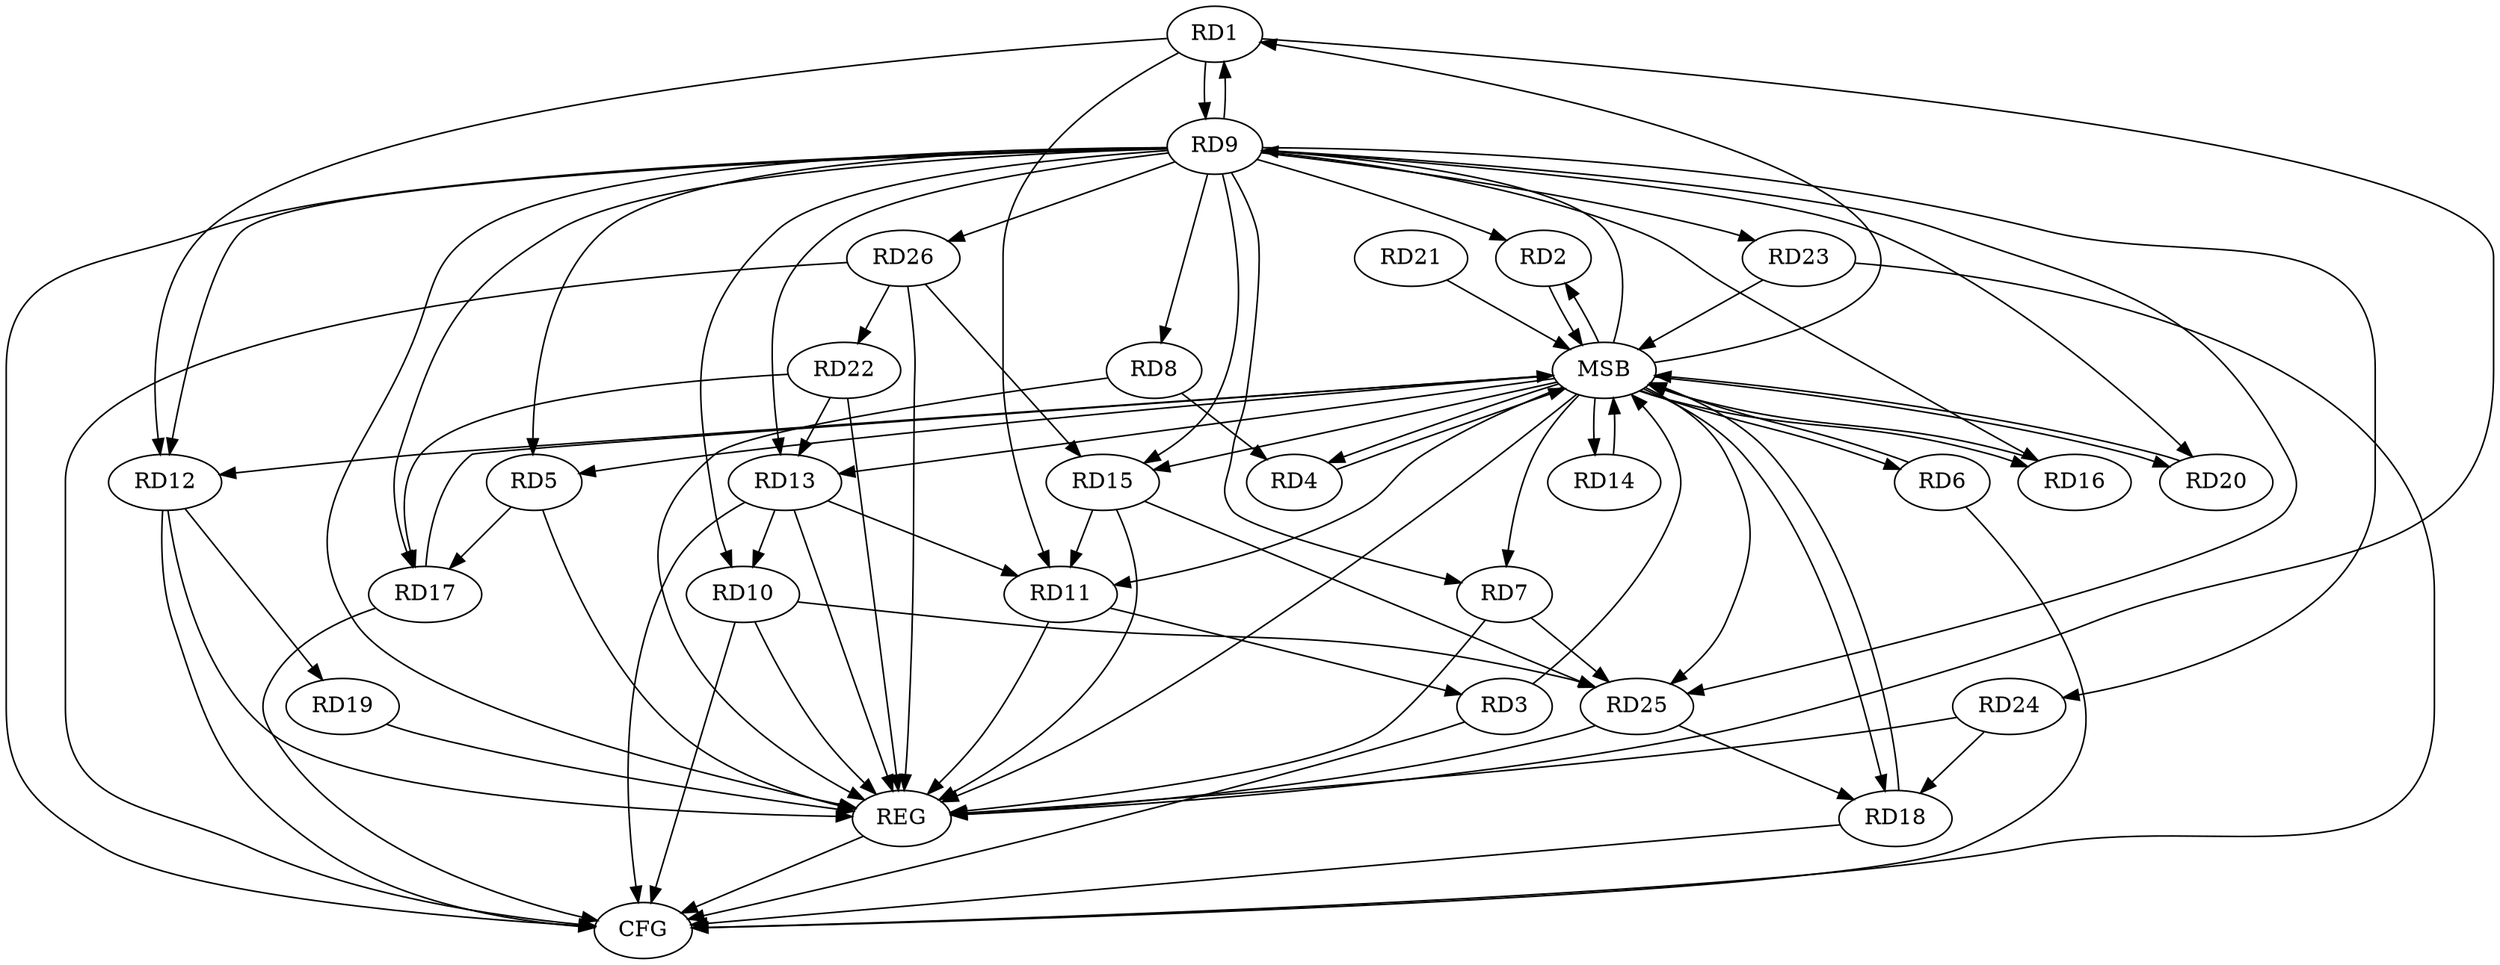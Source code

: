 strict digraph G {
  RD1 [ label="RD1" ];
  RD2 [ label="RD2" ];
  RD3 [ label="RD3" ];
  RD4 [ label="RD4" ];
  RD5 [ label="RD5" ];
  RD6 [ label="RD6" ];
  RD7 [ label="RD7" ];
  RD8 [ label="RD8" ];
  RD9 [ label="RD9" ];
  RD10 [ label="RD10" ];
  RD11 [ label="RD11" ];
  RD12 [ label="RD12" ];
  RD13 [ label="RD13" ];
  RD14 [ label="RD14" ];
  RD15 [ label="RD15" ];
  RD16 [ label="RD16" ];
  RD17 [ label="RD17" ];
  RD18 [ label="RD18" ];
  RD19 [ label="RD19" ];
  RD20 [ label="RD20" ];
  RD21 [ label="RD21" ];
  RD22 [ label="RD22" ];
  RD23 [ label="RD23" ];
  RD24 [ label="RD24" ];
  RD25 [ label="RD25" ];
  RD26 [ label="RD26" ];
  REG [ label="REG" ];
  MSB [ label="MSB" ];
  CFG [ label="CFG" ];
  RD1 -> RD9;
  RD1 -> RD11;
  RD1 -> RD12;
  RD11 -> RD3;
  RD8 -> RD4;
  RD5 -> RD17;
  RD7 -> RD25;
  RD9 -> RD10;
  RD9 -> RD13;
  RD9 -> RD15;
  RD9 -> RD20;
  RD13 -> RD10;
  RD10 -> RD25;
  RD13 -> RD11;
  RD15 -> RD11;
  RD12 -> RD19;
  RD22 -> RD13;
  RD15 -> RD25;
  RD26 -> RD15;
  RD22 -> RD17;
  RD24 -> RD18;
  RD25 -> RD18;
  RD26 -> RD22;
  RD1 -> REG;
  RD5 -> REG;
  RD7 -> REG;
  RD8 -> REG;
  RD9 -> REG;
  RD10 -> REG;
  RD11 -> REG;
  RD12 -> REG;
  RD13 -> REG;
  RD15 -> REG;
  RD19 -> REG;
  RD22 -> REG;
  RD24 -> REG;
  RD25 -> REG;
  RD26 -> REG;
  RD2 -> MSB;
  MSB -> RD12;
  MSB -> RD20;
  MSB -> RD25;
  MSB -> REG;
  RD3 -> MSB;
  MSB -> RD1;
  MSB -> RD5;
  MSB -> RD6;
  RD4 -> MSB;
  MSB -> RD14;
  RD6 -> MSB;
  MSB -> RD4;
  MSB -> RD7;
  MSB -> RD16;
  MSB -> RD18;
  RD14 -> MSB;
  RD16 -> MSB;
  MSB -> RD9;
  MSB -> RD13;
  RD17 -> MSB;
  MSB -> RD11;
  RD18 -> MSB;
  MSB -> RD2;
  RD20 -> MSB;
  RD21 -> MSB;
  RD23 -> MSB;
  MSB -> RD15;
  RD17 -> CFG;
  RD13 -> CFG;
  RD26 -> CFG;
  RD23 -> CFG;
  RD12 -> CFG;
  RD3 -> CFG;
  RD9 -> CFG;
  RD6 -> CFG;
  RD10 -> CFG;
  RD18 -> CFG;
  REG -> CFG;
  RD9 -> RD17;
  RD9 -> RD5;
  RD9 -> RD2;
  RD9 -> RD23;
  RD9 -> RD1;
  RD9 -> RD7;
  RD9 -> RD26;
  RD9 -> RD12;
  RD9 -> RD8;
  RD9 -> RD25;
  RD9 -> RD16;
  RD9 -> RD24;
}
